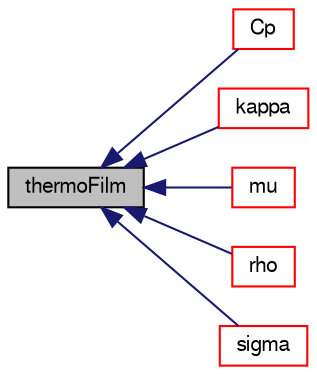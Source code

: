 digraph "thermoFilm"
{
  bgcolor="transparent";
  edge [fontname="FreeSans",fontsize="10",labelfontname="FreeSans",labelfontsize="10"];
  node [fontname="FreeSans",fontsize="10",shape=record];
  rankdir="LR";
  Node396 [label="thermoFilm",height=0.2,width=0.4,color="black", fillcolor="grey75", style="filled", fontcolor="black"];
  Node396 -> Node397 [dir="back",color="midnightblue",fontsize="10",style="solid",fontname="FreeSans"];
  Node397 [label="Cp",height=0.2,width=0.4,color="red",URL="$a29066.html#a273fff6e33e171624f82fd96282f60f0",tooltip="Return specific heat capacity [J/kg/K]. "];
  Node396 -> Node399 [dir="back",color="midnightblue",fontsize="10",style="solid",fontname="FreeSans"];
  Node399 [label="kappa",height=0.2,width=0.4,color="red",URL="$a29066.html#a2b919c61cb95af34db6fa7946be5ad2d",tooltip="Return thermal conductivity [W/m/K]. "];
  Node396 -> Node401 [dir="back",color="midnightblue",fontsize="10",style="solid",fontname="FreeSans"];
  Node401 [label="mu",height=0.2,width=0.4,color="red",URL="$a29066.html#a9d258ba15a8fa1c64c1886f49a6b27d6",tooltip="Return dynamic viscosity [Pa.s]. "];
  Node396 -> Node403 [dir="back",color="midnightblue",fontsize="10",style="solid",fontname="FreeSans"];
  Node403 [label="rho",height=0.2,width=0.4,color="red",URL="$a29066.html#aba9cd0c89afcb2b70e8b2073ff822bc4",tooltip="Return density [kg/m3]. "];
  Node396 -> Node405 [dir="back",color="midnightblue",fontsize="10",style="solid",fontname="FreeSans"];
  Node405 [label="sigma",height=0.2,width=0.4,color="red",URL="$a29066.html#a843e3559e7829874f228c7041e510b64",tooltip="Return surface tension [kg/s2]. "];
}
